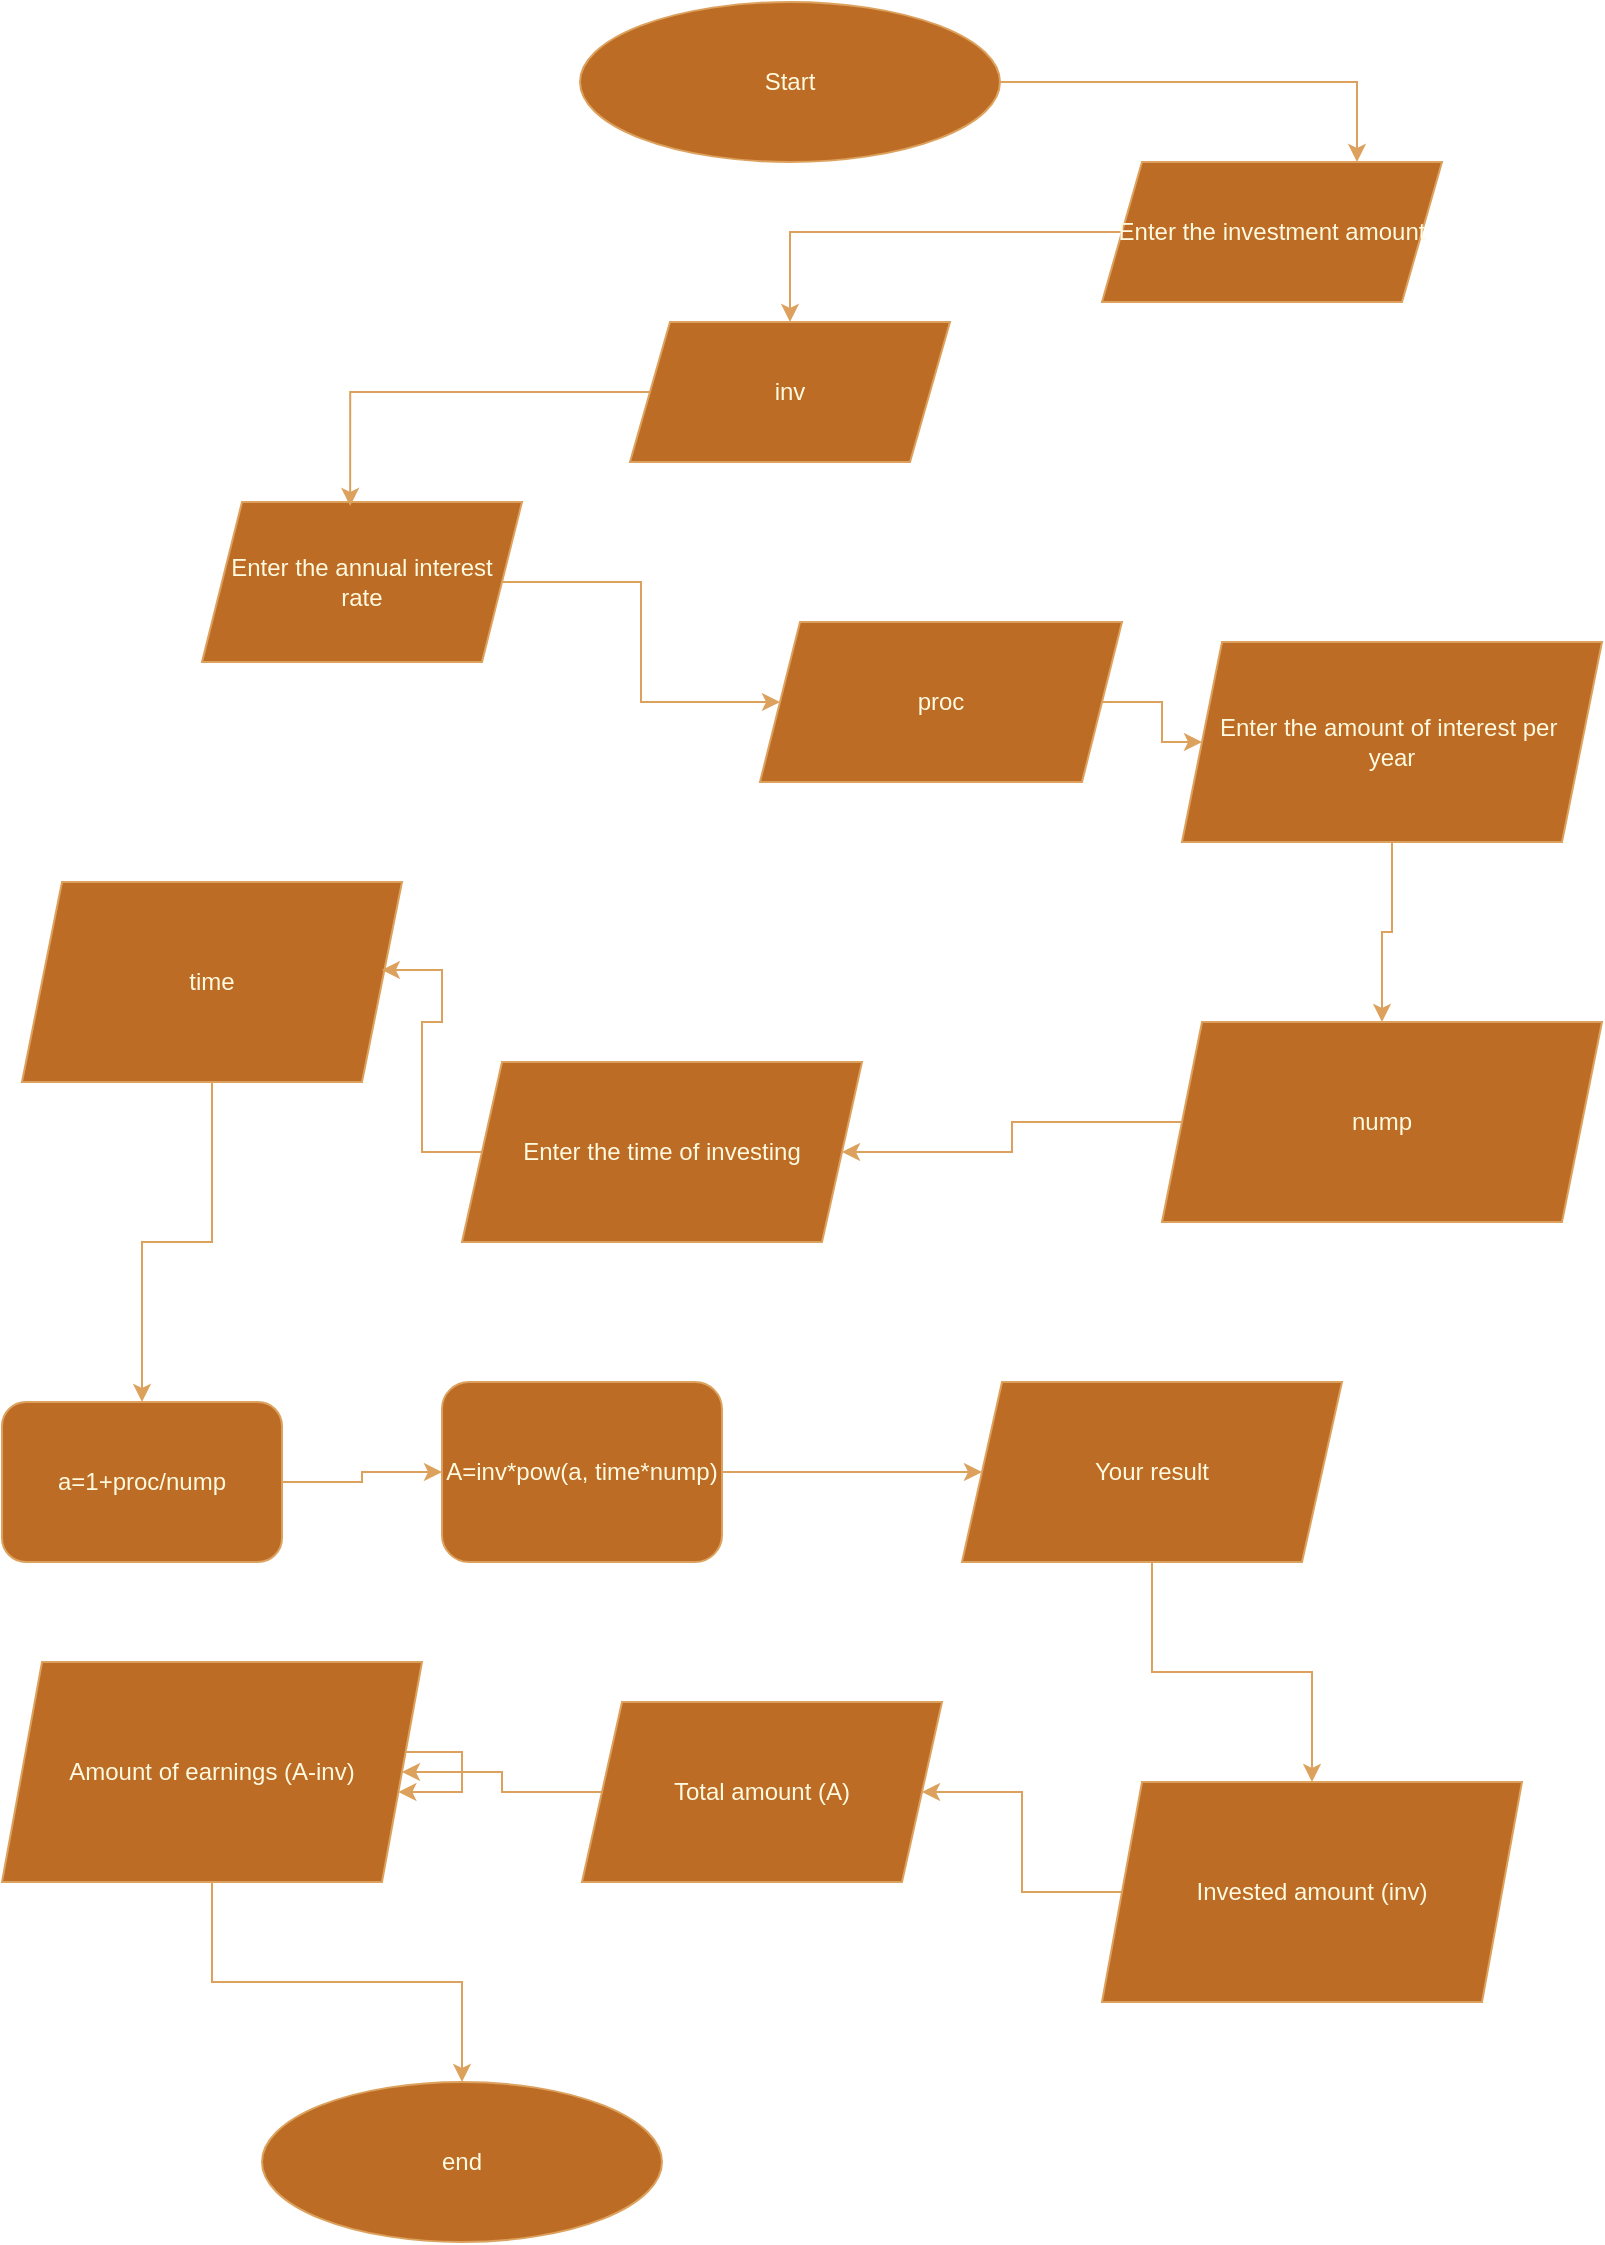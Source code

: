 <mxfile version="24.7.16">
  <diagram id="C5RBs43oDa-KdzZeNtuy" name="Page-1">
    <mxGraphModel dx="1685" dy="965" grid="1" gridSize="10" guides="1" tooltips="1" connect="1" arrows="1" fold="1" page="1" pageScale="1" pageWidth="827" pageHeight="1169" math="0" shadow="0">
      <root>
        <mxCell id="WIyWlLk6GJQsqaUBKTNV-0" />
        <mxCell id="WIyWlLk6GJQsqaUBKTNV-1" parent="WIyWlLk6GJQsqaUBKTNV-0" />
        <mxCell id="LfD7uGxHZMMDzM3MKtvx-18" style="edgeStyle=orthogonalEdgeStyle;rounded=0;orthogonalLoop=1;jettySize=auto;html=1;entryX=0.75;entryY=0;entryDx=0;entryDy=0;labelBackgroundColor=none;strokeColor=#DDA15E;fontColor=default;" parent="WIyWlLk6GJQsqaUBKTNV-1" source="LfD7uGxHZMMDzM3MKtvx-0" target="LfD7uGxHZMMDzM3MKtvx-3" edge="1">
          <mxGeometry relative="1" as="geometry" />
        </mxCell>
        <mxCell id="LfD7uGxHZMMDzM3MKtvx-0" value="Start" style="ellipse;whiteSpace=wrap;html=1;labelBackgroundColor=none;fillColor=#BC6C25;strokeColor=#DDA15E;fontColor=#FEFAE0;" parent="WIyWlLk6GJQsqaUBKTNV-1" vertex="1">
          <mxGeometry x="309" y="10" width="210" height="80" as="geometry" />
        </mxCell>
        <mxCell id="LfD7uGxHZMMDzM3MKtvx-19" style="edgeStyle=orthogonalEdgeStyle;rounded=0;orthogonalLoop=1;jettySize=auto;html=1;entryX=0.5;entryY=0;entryDx=0;entryDy=0;labelBackgroundColor=none;strokeColor=#DDA15E;fontColor=default;" parent="WIyWlLk6GJQsqaUBKTNV-1" source="LfD7uGxHZMMDzM3MKtvx-3" target="LfD7uGxHZMMDzM3MKtvx-5" edge="1">
          <mxGeometry relative="1" as="geometry" />
        </mxCell>
        <mxCell id="LfD7uGxHZMMDzM3MKtvx-3" value="Enter the investment amount" style="shape=parallelogram;perimeter=parallelogramPerimeter;whiteSpace=wrap;html=1;fixedSize=1;labelBackgroundColor=none;fillColor=#BC6C25;strokeColor=#DDA15E;fontColor=#FEFAE0;" parent="WIyWlLk6GJQsqaUBKTNV-1" vertex="1">
          <mxGeometry x="570" y="90" width="170" height="70" as="geometry" />
        </mxCell>
        <mxCell id="LfD7uGxHZMMDzM3MKtvx-5" value="inv" style="shape=parallelogram;perimeter=parallelogramPerimeter;whiteSpace=wrap;html=1;fixedSize=1;labelBackgroundColor=none;fillColor=#BC6C25;strokeColor=#DDA15E;fontColor=#FEFAE0;" parent="WIyWlLk6GJQsqaUBKTNV-1" vertex="1">
          <mxGeometry x="334" y="170" width="160" height="70" as="geometry" />
        </mxCell>
        <mxCell id="LfD7uGxHZMMDzM3MKtvx-11" style="edgeStyle=orthogonalEdgeStyle;rounded=0;orthogonalLoop=1;jettySize=auto;html=1;labelBackgroundColor=none;strokeColor=#DDA15E;fontColor=default;" parent="WIyWlLk6GJQsqaUBKTNV-1" source="LfD7uGxHZMMDzM3MKtvx-10" target="LfD7uGxHZMMDzM3MKtvx-12" edge="1">
          <mxGeometry relative="1" as="geometry">
            <mxPoint x="400" y="640" as="targetPoint" />
          </mxGeometry>
        </mxCell>
        <mxCell id="LfD7uGxHZMMDzM3MKtvx-10" value="Enter the annual interest&lt;div&gt;rate&lt;/div&gt;" style="shape=parallelogram;perimeter=parallelogramPerimeter;whiteSpace=wrap;html=1;fixedSize=1;labelBackgroundColor=none;fillColor=#BC6C25;strokeColor=#DDA15E;fontColor=#FEFAE0;" parent="WIyWlLk6GJQsqaUBKTNV-1" vertex="1">
          <mxGeometry x="120" y="260" width="160" height="80" as="geometry" />
        </mxCell>
        <mxCell id="LfD7uGxHZMMDzM3MKtvx-22" style="edgeStyle=orthogonalEdgeStyle;rounded=0;orthogonalLoop=1;jettySize=auto;html=1;labelBackgroundColor=none;strokeColor=#DDA15E;fontColor=default;" parent="WIyWlLk6GJQsqaUBKTNV-1" source="LfD7uGxHZMMDzM3MKtvx-12" target="LfD7uGxHZMMDzM3MKtvx-23" edge="1">
          <mxGeometry relative="1" as="geometry">
            <mxPoint x="670" y="360" as="targetPoint" />
          </mxGeometry>
        </mxCell>
        <mxCell id="LfD7uGxHZMMDzM3MKtvx-12" value="proc" style="shape=parallelogram;perimeter=parallelogramPerimeter;whiteSpace=wrap;html=1;fixedSize=1;labelBackgroundColor=none;fillColor=#BC6C25;strokeColor=#DDA15E;fontColor=#FEFAE0;" parent="WIyWlLk6GJQsqaUBKTNV-1" vertex="1">
          <mxGeometry x="399" y="320" width="181" height="80" as="geometry" />
        </mxCell>
        <mxCell id="LfD7uGxHZMMDzM3MKtvx-21" style="edgeStyle=orthogonalEdgeStyle;rounded=0;orthogonalLoop=1;jettySize=auto;html=1;entryX=0.463;entryY=0.025;entryDx=0;entryDy=0;entryPerimeter=0;labelBackgroundColor=none;strokeColor=#DDA15E;fontColor=default;" parent="WIyWlLk6GJQsqaUBKTNV-1" source="LfD7uGxHZMMDzM3MKtvx-5" target="LfD7uGxHZMMDzM3MKtvx-10" edge="1">
          <mxGeometry relative="1" as="geometry" />
        </mxCell>
        <mxCell id="LfD7uGxHZMMDzM3MKtvx-25" style="edgeStyle=orthogonalEdgeStyle;rounded=0;orthogonalLoop=1;jettySize=auto;html=1;entryX=0.5;entryY=0;entryDx=0;entryDy=0;labelBackgroundColor=none;strokeColor=#DDA15E;fontColor=default;" parent="WIyWlLk6GJQsqaUBKTNV-1" source="LfD7uGxHZMMDzM3MKtvx-23" target="LfD7uGxHZMMDzM3MKtvx-24" edge="1">
          <mxGeometry relative="1" as="geometry" />
        </mxCell>
        <mxCell id="LfD7uGxHZMMDzM3MKtvx-23" value="Enter the amount of interest per&amp;nbsp;&lt;div&gt;year&lt;/div&gt;" style="shape=parallelogram;perimeter=parallelogramPerimeter;whiteSpace=wrap;html=1;fixedSize=1;labelBackgroundColor=none;fillColor=#BC6C25;strokeColor=#DDA15E;fontColor=#FEFAE0;" parent="WIyWlLk6GJQsqaUBKTNV-1" vertex="1">
          <mxGeometry x="610" y="330" width="210" height="100" as="geometry" />
        </mxCell>
        <mxCell id="LfD7uGxHZMMDzM3MKtvx-27" style="edgeStyle=orthogonalEdgeStyle;rounded=0;orthogonalLoop=1;jettySize=auto;html=1;labelBackgroundColor=none;strokeColor=#DDA15E;fontColor=default;" parent="WIyWlLk6GJQsqaUBKTNV-1" source="LfD7uGxHZMMDzM3MKtvx-24" target="LfD7uGxHZMMDzM3MKtvx-26" edge="1">
          <mxGeometry relative="1" as="geometry" />
        </mxCell>
        <mxCell id="LfD7uGxHZMMDzM3MKtvx-24" value="nump" style="shape=parallelogram;perimeter=parallelogramPerimeter;whiteSpace=wrap;html=1;fixedSize=1;labelBackgroundColor=none;fillColor=#BC6C25;strokeColor=#DDA15E;fontColor=#FEFAE0;" parent="WIyWlLk6GJQsqaUBKTNV-1" vertex="1">
          <mxGeometry x="600" y="520" width="220" height="100" as="geometry" />
        </mxCell>
        <mxCell id="LfD7uGxHZMMDzM3MKtvx-26" value="Enter the time of investing" style="shape=parallelogram;perimeter=parallelogramPerimeter;whiteSpace=wrap;html=1;fixedSize=1;labelBackgroundColor=none;fillColor=#BC6C25;strokeColor=#DDA15E;fontColor=#FEFAE0;" parent="WIyWlLk6GJQsqaUBKTNV-1" vertex="1">
          <mxGeometry x="250" y="540" width="200" height="90" as="geometry" />
        </mxCell>
        <mxCell id="LfD7uGxHZMMDzM3MKtvx-30" style="edgeStyle=orthogonalEdgeStyle;rounded=0;orthogonalLoop=1;jettySize=auto;html=1;labelBackgroundColor=none;strokeColor=#DDA15E;fontColor=default;" parent="WIyWlLk6GJQsqaUBKTNV-1" source="LfD7uGxHZMMDzM3MKtvx-28" target="LfD7uGxHZMMDzM3MKtvx-31" edge="1">
          <mxGeometry relative="1" as="geometry">
            <mxPoint x="40" y="740" as="targetPoint" />
          </mxGeometry>
        </mxCell>
        <mxCell id="LfD7uGxHZMMDzM3MKtvx-28" value="time" style="shape=parallelogram;perimeter=parallelogramPerimeter;whiteSpace=wrap;html=1;fixedSize=1;labelBackgroundColor=none;fillColor=#BC6C25;strokeColor=#DDA15E;fontColor=#FEFAE0;" parent="WIyWlLk6GJQsqaUBKTNV-1" vertex="1">
          <mxGeometry x="30" y="450" width="190" height="100" as="geometry" />
        </mxCell>
        <mxCell id="LfD7uGxHZMMDzM3MKtvx-29" style="edgeStyle=orthogonalEdgeStyle;rounded=0;orthogonalLoop=1;jettySize=auto;html=1;entryX=0.947;entryY=0.44;entryDx=0;entryDy=0;entryPerimeter=0;labelBackgroundColor=none;strokeColor=#DDA15E;fontColor=default;" parent="WIyWlLk6GJQsqaUBKTNV-1" source="LfD7uGxHZMMDzM3MKtvx-26" target="LfD7uGxHZMMDzM3MKtvx-28" edge="1">
          <mxGeometry relative="1" as="geometry" />
        </mxCell>
        <mxCell id="LfD7uGxHZMMDzM3MKtvx-32" style="edgeStyle=orthogonalEdgeStyle;rounded=0;orthogonalLoop=1;jettySize=auto;html=1;labelBackgroundColor=none;strokeColor=#DDA15E;fontColor=default;" parent="WIyWlLk6GJQsqaUBKTNV-1" source="LfD7uGxHZMMDzM3MKtvx-31" target="LfD7uGxHZMMDzM3MKtvx-33" edge="1">
          <mxGeometry relative="1" as="geometry">
            <mxPoint x="300" y="730" as="targetPoint" />
          </mxGeometry>
        </mxCell>
        <mxCell id="LfD7uGxHZMMDzM3MKtvx-31" value="a=1+proc/nump" style="rounded=1;whiteSpace=wrap;html=1;labelBackgroundColor=none;fillColor=#BC6C25;strokeColor=#DDA15E;fontColor=#FEFAE0;" parent="WIyWlLk6GJQsqaUBKTNV-1" vertex="1">
          <mxGeometry x="20" y="710" width="140" height="80" as="geometry" />
        </mxCell>
        <mxCell id="LfD7uGxHZMMDzM3MKtvx-34" style="edgeStyle=orthogonalEdgeStyle;rounded=0;orthogonalLoop=1;jettySize=auto;html=1;labelBackgroundColor=none;strokeColor=#DDA15E;fontColor=default;" parent="WIyWlLk6GJQsqaUBKTNV-1" source="LfD7uGxHZMMDzM3MKtvx-33" target="LfD7uGxHZMMDzM3MKtvx-35" edge="1">
          <mxGeometry relative="1" as="geometry">
            <mxPoint x="560" y="730" as="targetPoint" />
          </mxGeometry>
        </mxCell>
        <mxCell id="LfD7uGxHZMMDzM3MKtvx-33" value="A=inv*pow(a, time*nump)" style="rounded=1;whiteSpace=wrap;html=1;labelBackgroundColor=none;fillColor=#BC6C25;strokeColor=#DDA15E;fontColor=#FEFAE0;" parent="WIyWlLk6GJQsqaUBKTNV-1" vertex="1">
          <mxGeometry x="240" y="700" width="140" height="90" as="geometry" />
        </mxCell>
        <mxCell id="LfD7uGxHZMMDzM3MKtvx-36" style="edgeStyle=orthogonalEdgeStyle;rounded=0;orthogonalLoop=1;jettySize=auto;html=1;labelBackgroundColor=none;strokeColor=#DDA15E;fontColor=default;" parent="WIyWlLk6GJQsqaUBKTNV-1" source="LfD7uGxHZMMDzM3MKtvx-35" target="LfD7uGxHZMMDzM3MKtvx-37" edge="1">
          <mxGeometry relative="1" as="geometry">
            <mxPoint x="770" y="880" as="targetPoint" />
          </mxGeometry>
        </mxCell>
        <mxCell id="LfD7uGxHZMMDzM3MKtvx-35" value="Your result" style="shape=parallelogram;perimeter=parallelogramPerimeter;whiteSpace=wrap;html=1;fixedSize=1;labelBackgroundColor=none;fillColor=#BC6C25;strokeColor=#DDA15E;fontColor=#FEFAE0;" parent="WIyWlLk6GJQsqaUBKTNV-1" vertex="1">
          <mxGeometry x="500" y="700" width="190" height="90" as="geometry" />
        </mxCell>
        <mxCell id="LfD7uGxHZMMDzM3MKtvx-39" style="edgeStyle=orthogonalEdgeStyle;rounded=0;orthogonalLoop=1;jettySize=auto;html=1;labelBackgroundColor=none;strokeColor=#DDA15E;fontColor=default;" parent="WIyWlLk6GJQsqaUBKTNV-1" source="LfD7uGxHZMMDzM3MKtvx-37" target="LfD7uGxHZMMDzM3MKtvx-40" edge="1">
          <mxGeometry relative="1" as="geometry">
            <mxPoint x="430" y="920" as="targetPoint" />
          </mxGeometry>
        </mxCell>
        <mxCell id="LfD7uGxHZMMDzM3MKtvx-37" value="Invested amount (inv)" style="shape=parallelogram;perimeter=parallelogramPerimeter;whiteSpace=wrap;html=1;fixedSize=1;labelBackgroundColor=none;fillColor=#BC6C25;strokeColor=#DDA15E;fontColor=#FEFAE0;" parent="WIyWlLk6GJQsqaUBKTNV-1" vertex="1">
          <mxGeometry x="570" y="900" width="210" height="110" as="geometry" />
        </mxCell>
        <mxCell id="LfD7uGxHZMMDzM3MKtvx-43" style="edgeStyle=orthogonalEdgeStyle;rounded=0;orthogonalLoop=1;jettySize=auto;html=1;labelBackgroundColor=none;strokeColor=#DDA15E;fontColor=default;" parent="WIyWlLk6GJQsqaUBKTNV-1" source="LfD7uGxHZMMDzM3MKtvx-40" target="LfD7uGxHZMMDzM3MKtvx-44" edge="1">
          <mxGeometry relative="1" as="geometry">
            <mxPoint x="170" y="920" as="targetPoint" />
          </mxGeometry>
        </mxCell>
        <mxCell id="LfD7uGxHZMMDzM3MKtvx-40" value="Total amount (A)" style="shape=parallelogram;perimeter=parallelogramPerimeter;whiteSpace=wrap;html=1;fixedSize=1;labelBackgroundColor=none;fillColor=#BC6C25;strokeColor=#DDA15E;fontColor=#FEFAE0;" parent="WIyWlLk6GJQsqaUBKTNV-1" vertex="1">
          <mxGeometry x="310" y="860" width="180" height="90" as="geometry" />
        </mxCell>
        <mxCell id="LfD7uGxHZMMDzM3MKtvx-49" style="edgeStyle=orthogonalEdgeStyle;rounded=0;orthogonalLoop=1;jettySize=auto;html=1;labelBackgroundColor=none;strokeColor=#DDA15E;fontColor=default;" parent="WIyWlLk6GJQsqaUBKTNV-1" source="LfD7uGxHZMMDzM3MKtvx-44" target="LfD7uGxHZMMDzM3MKtvx-47" edge="1">
          <mxGeometry relative="1" as="geometry" />
        </mxCell>
        <mxCell id="LfD7uGxHZMMDzM3MKtvx-44" value="Amount of earnings (A-inv)" style="shape=parallelogram;perimeter=parallelogramPerimeter;whiteSpace=wrap;html=1;fixedSize=1;labelBackgroundColor=none;fillColor=#BC6C25;strokeColor=#DDA15E;fontColor=#FEFAE0;" parent="WIyWlLk6GJQsqaUBKTNV-1" vertex="1">
          <mxGeometry x="20" y="840" width="210" height="110" as="geometry" />
        </mxCell>
        <mxCell id="LfD7uGxHZMMDzM3MKtvx-47" value="end" style="ellipse;whiteSpace=wrap;html=1;labelBackgroundColor=none;fillColor=#BC6C25;strokeColor=#DDA15E;fontColor=#FEFAE0;" parent="WIyWlLk6GJQsqaUBKTNV-1" vertex="1">
          <mxGeometry x="150" y="1050" width="200" height="80" as="geometry" />
        </mxCell>
        <mxCell id="LfD7uGxHZMMDzM3MKtvx-48" style="edgeStyle=orthogonalEdgeStyle;rounded=0;orthogonalLoop=1;jettySize=auto;html=1;labelBackgroundColor=none;strokeColor=#DDA15E;fontColor=default;" parent="WIyWlLk6GJQsqaUBKTNV-1" source="LfD7uGxHZMMDzM3MKtvx-44" target="LfD7uGxHZMMDzM3MKtvx-44" edge="1">
          <mxGeometry relative="1" as="geometry" />
        </mxCell>
      </root>
    </mxGraphModel>
  </diagram>
</mxfile>
